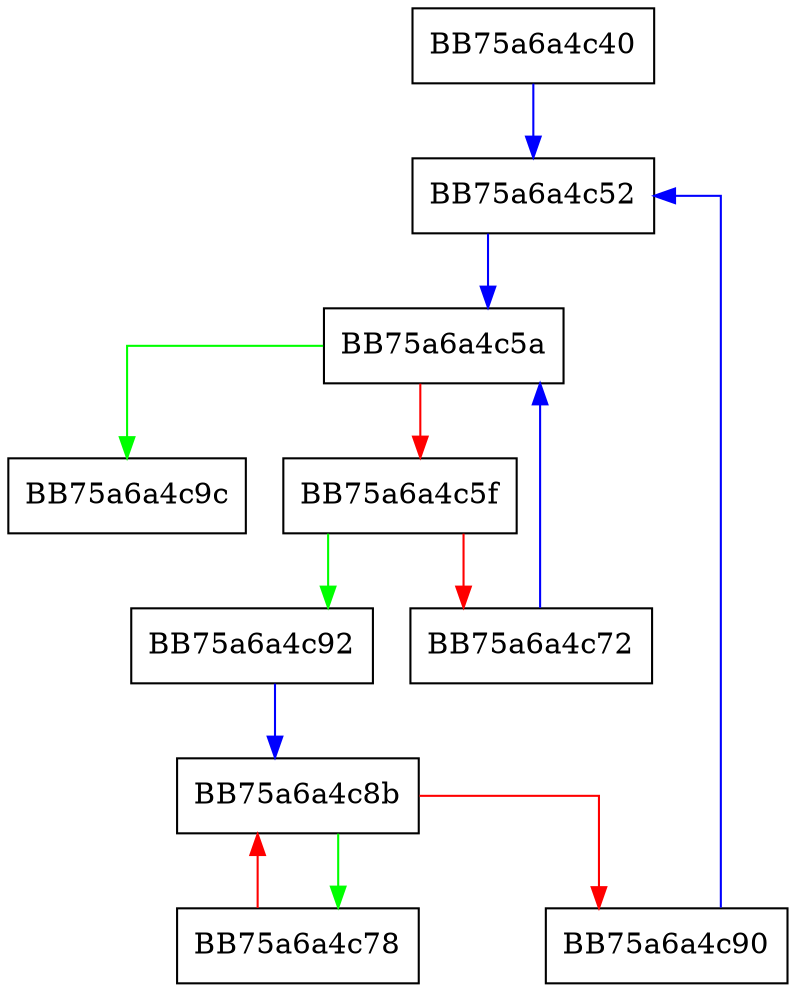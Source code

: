 digraph wait {
  node [shape="box"];
  graph [splines=ortho];
  BB75a6a4c40 -> BB75a6a4c52 [color="blue"];
  BB75a6a4c52 -> BB75a6a4c5a [color="blue"];
  BB75a6a4c5a -> BB75a6a4c9c [color="green"];
  BB75a6a4c5a -> BB75a6a4c5f [color="red"];
  BB75a6a4c5f -> BB75a6a4c92 [color="green"];
  BB75a6a4c5f -> BB75a6a4c72 [color="red"];
  BB75a6a4c72 -> BB75a6a4c5a [color="blue"];
  BB75a6a4c78 -> BB75a6a4c8b [color="red"];
  BB75a6a4c8b -> BB75a6a4c78 [color="green"];
  BB75a6a4c8b -> BB75a6a4c90 [color="red"];
  BB75a6a4c90 -> BB75a6a4c52 [color="blue"];
  BB75a6a4c92 -> BB75a6a4c8b [color="blue"];
}